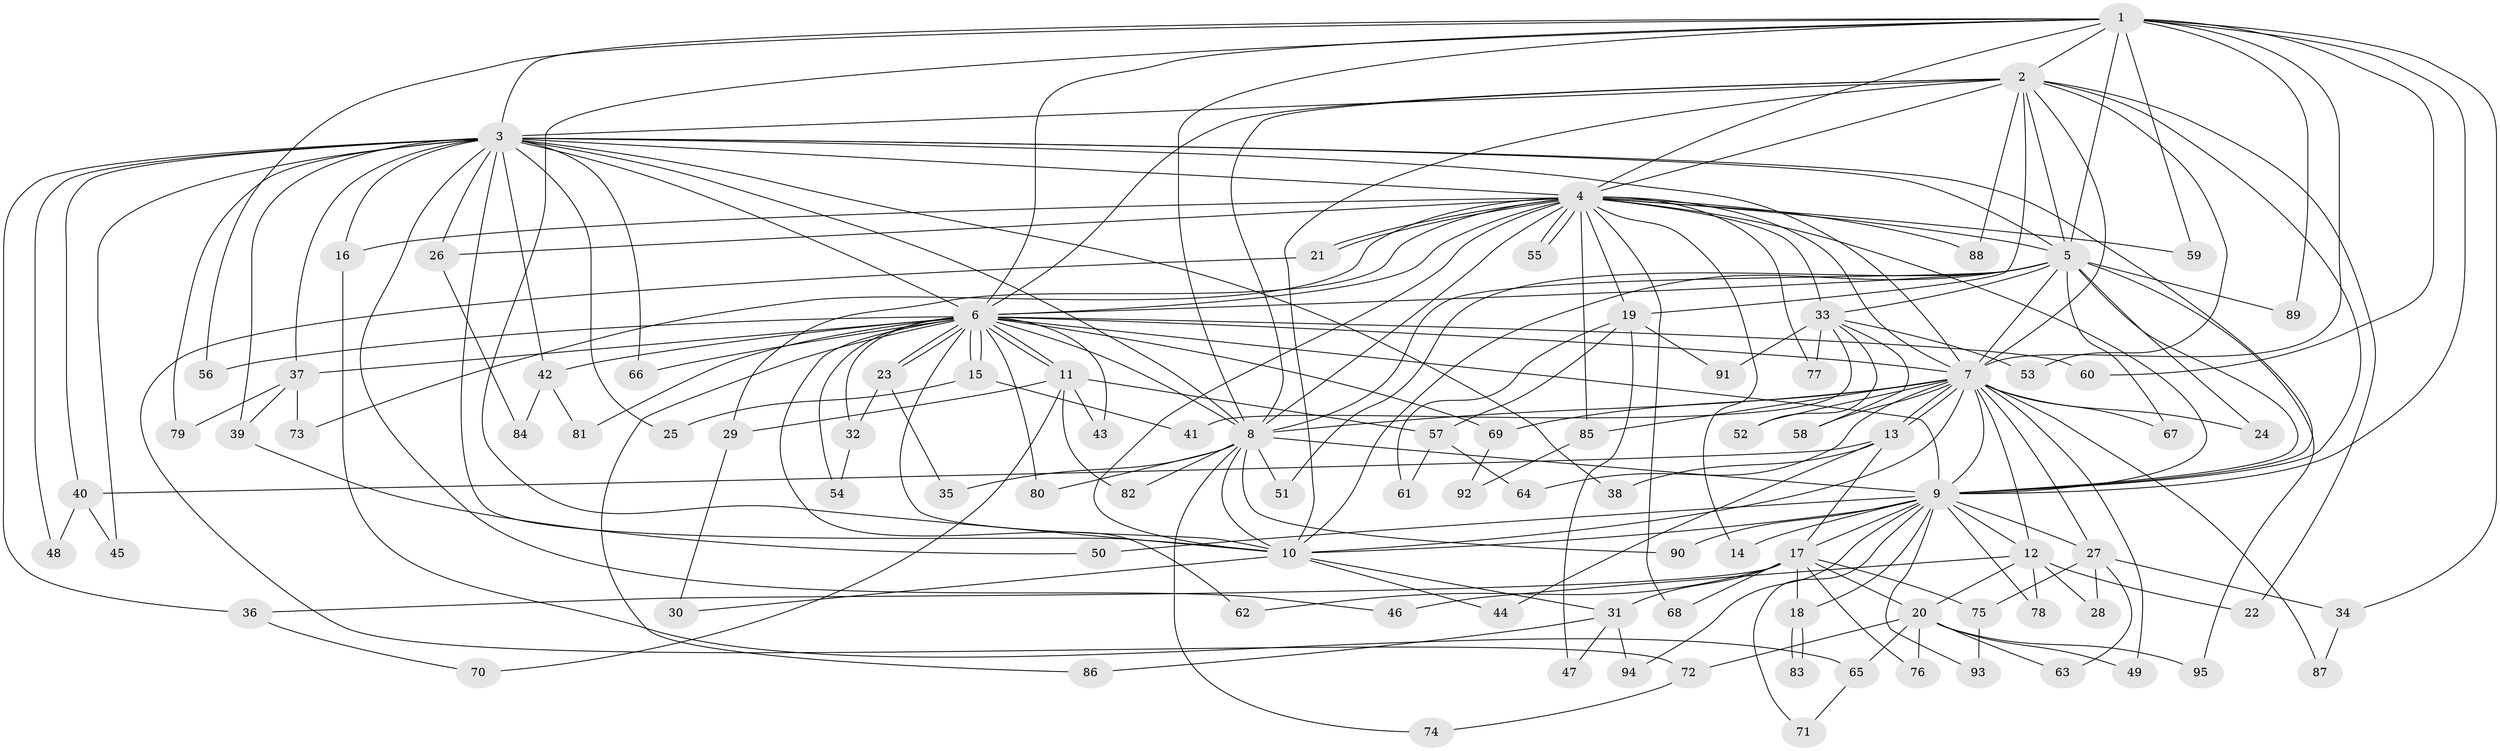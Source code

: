 // Generated by graph-tools (version 1.1) at 2025/49/03/09/25 03:49:44]
// undirected, 95 vertices, 215 edges
graph export_dot {
graph [start="1"]
  node [color=gray90,style=filled];
  1;
  2;
  3;
  4;
  5;
  6;
  7;
  8;
  9;
  10;
  11;
  12;
  13;
  14;
  15;
  16;
  17;
  18;
  19;
  20;
  21;
  22;
  23;
  24;
  25;
  26;
  27;
  28;
  29;
  30;
  31;
  32;
  33;
  34;
  35;
  36;
  37;
  38;
  39;
  40;
  41;
  42;
  43;
  44;
  45;
  46;
  47;
  48;
  49;
  50;
  51;
  52;
  53;
  54;
  55;
  56;
  57;
  58;
  59;
  60;
  61;
  62;
  63;
  64;
  65;
  66;
  67;
  68;
  69;
  70;
  71;
  72;
  73;
  74;
  75;
  76;
  77;
  78;
  79;
  80;
  81;
  82;
  83;
  84;
  85;
  86;
  87;
  88;
  89;
  90;
  91;
  92;
  93;
  94;
  95;
  1 -- 2;
  1 -- 3;
  1 -- 4;
  1 -- 5;
  1 -- 6;
  1 -- 7;
  1 -- 8;
  1 -- 9;
  1 -- 10;
  1 -- 34;
  1 -- 56;
  1 -- 59;
  1 -- 60;
  1 -- 89;
  2 -- 3;
  2 -- 4;
  2 -- 5;
  2 -- 6;
  2 -- 7;
  2 -- 8;
  2 -- 9;
  2 -- 10;
  2 -- 19;
  2 -- 22;
  2 -- 53;
  2 -- 88;
  3 -- 4;
  3 -- 5;
  3 -- 6;
  3 -- 7;
  3 -- 8;
  3 -- 9;
  3 -- 10;
  3 -- 16;
  3 -- 25;
  3 -- 26;
  3 -- 36;
  3 -- 37;
  3 -- 38;
  3 -- 39;
  3 -- 40;
  3 -- 42;
  3 -- 45;
  3 -- 46;
  3 -- 48;
  3 -- 66;
  3 -- 79;
  4 -- 5;
  4 -- 6;
  4 -- 7;
  4 -- 8;
  4 -- 9;
  4 -- 10;
  4 -- 14;
  4 -- 16;
  4 -- 19;
  4 -- 21;
  4 -- 21;
  4 -- 26;
  4 -- 29;
  4 -- 33;
  4 -- 55;
  4 -- 55;
  4 -- 59;
  4 -- 68;
  4 -- 73;
  4 -- 77;
  4 -- 85;
  4 -- 88;
  5 -- 6;
  5 -- 7;
  5 -- 8;
  5 -- 9;
  5 -- 10;
  5 -- 24;
  5 -- 33;
  5 -- 51;
  5 -- 67;
  5 -- 89;
  5 -- 95;
  6 -- 7;
  6 -- 8;
  6 -- 9;
  6 -- 10;
  6 -- 11;
  6 -- 11;
  6 -- 15;
  6 -- 15;
  6 -- 23;
  6 -- 23;
  6 -- 32;
  6 -- 37;
  6 -- 42;
  6 -- 43;
  6 -- 54;
  6 -- 56;
  6 -- 60;
  6 -- 62;
  6 -- 66;
  6 -- 69;
  6 -- 80;
  6 -- 81;
  6 -- 86;
  7 -- 8;
  7 -- 9;
  7 -- 10;
  7 -- 12;
  7 -- 13;
  7 -- 13;
  7 -- 24;
  7 -- 27;
  7 -- 49;
  7 -- 52;
  7 -- 58;
  7 -- 64;
  7 -- 67;
  7 -- 69;
  7 -- 85;
  7 -- 87;
  8 -- 9;
  8 -- 10;
  8 -- 35;
  8 -- 51;
  8 -- 74;
  8 -- 80;
  8 -- 82;
  8 -- 90;
  9 -- 10;
  9 -- 12;
  9 -- 14;
  9 -- 17;
  9 -- 18;
  9 -- 27;
  9 -- 50;
  9 -- 71;
  9 -- 78;
  9 -- 90;
  9 -- 93;
  9 -- 94;
  10 -- 30;
  10 -- 31;
  10 -- 44;
  11 -- 29;
  11 -- 43;
  11 -- 57;
  11 -- 70;
  11 -- 82;
  12 -- 20;
  12 -- 22;
  12 -- 28;
  12 -- 46;
  12 -- 78;
  13 -- 17;
  13 -- 38;
  13 -- 40;
  13 -- 44;
  15 -- 25;
  15 -- 41;
  16 -- 65;
  17 -- 18;
  17 -- 20;
  17 -- 31;
  17 -- 36;
  17 -- 62;
  17 -- 68;
  17 -- 75;
  17 -- 76;
  18 -- 83;
  18 -- 83;
  19 -- 47;
  19 -- 57;
  19 -- 61;
  19 -- 91;
  20 -- 49;
  20 -- 63;
  20 -- 65;
  20 -- 72;
  20 -- 76;
  20 -- 95;
  21 -- 72;
  23 -- 32;
  23 -- 35;
  26 -- 84;
  27 -- 28;
  27 -- 34;
  27 -- 63;
  27 -- 75;
  29 -- 30;
  31 -- 47;
  31 -- 86;
  31 -- 94;
  32 -- 54;
  33 -- 41;
  33 -- 52;
  33 -- 53;
  33 -- 58;
  33 -- 77;
  33 -- 91;
  34 -- 87;
  36 -- 70;
  37 -- 39;
  37 -- 73;
  37 -- 79;
  39 -- 50;
  40 -- 45;
  40 -- 48;
  42 -- 81;
  42 -- 84;
  57 -- 61;
  57 -- 64;
  65 -- 71;
  69 -- 92;
  72 -- 74;
  75 -- 93;
  85 -- 92;
}
